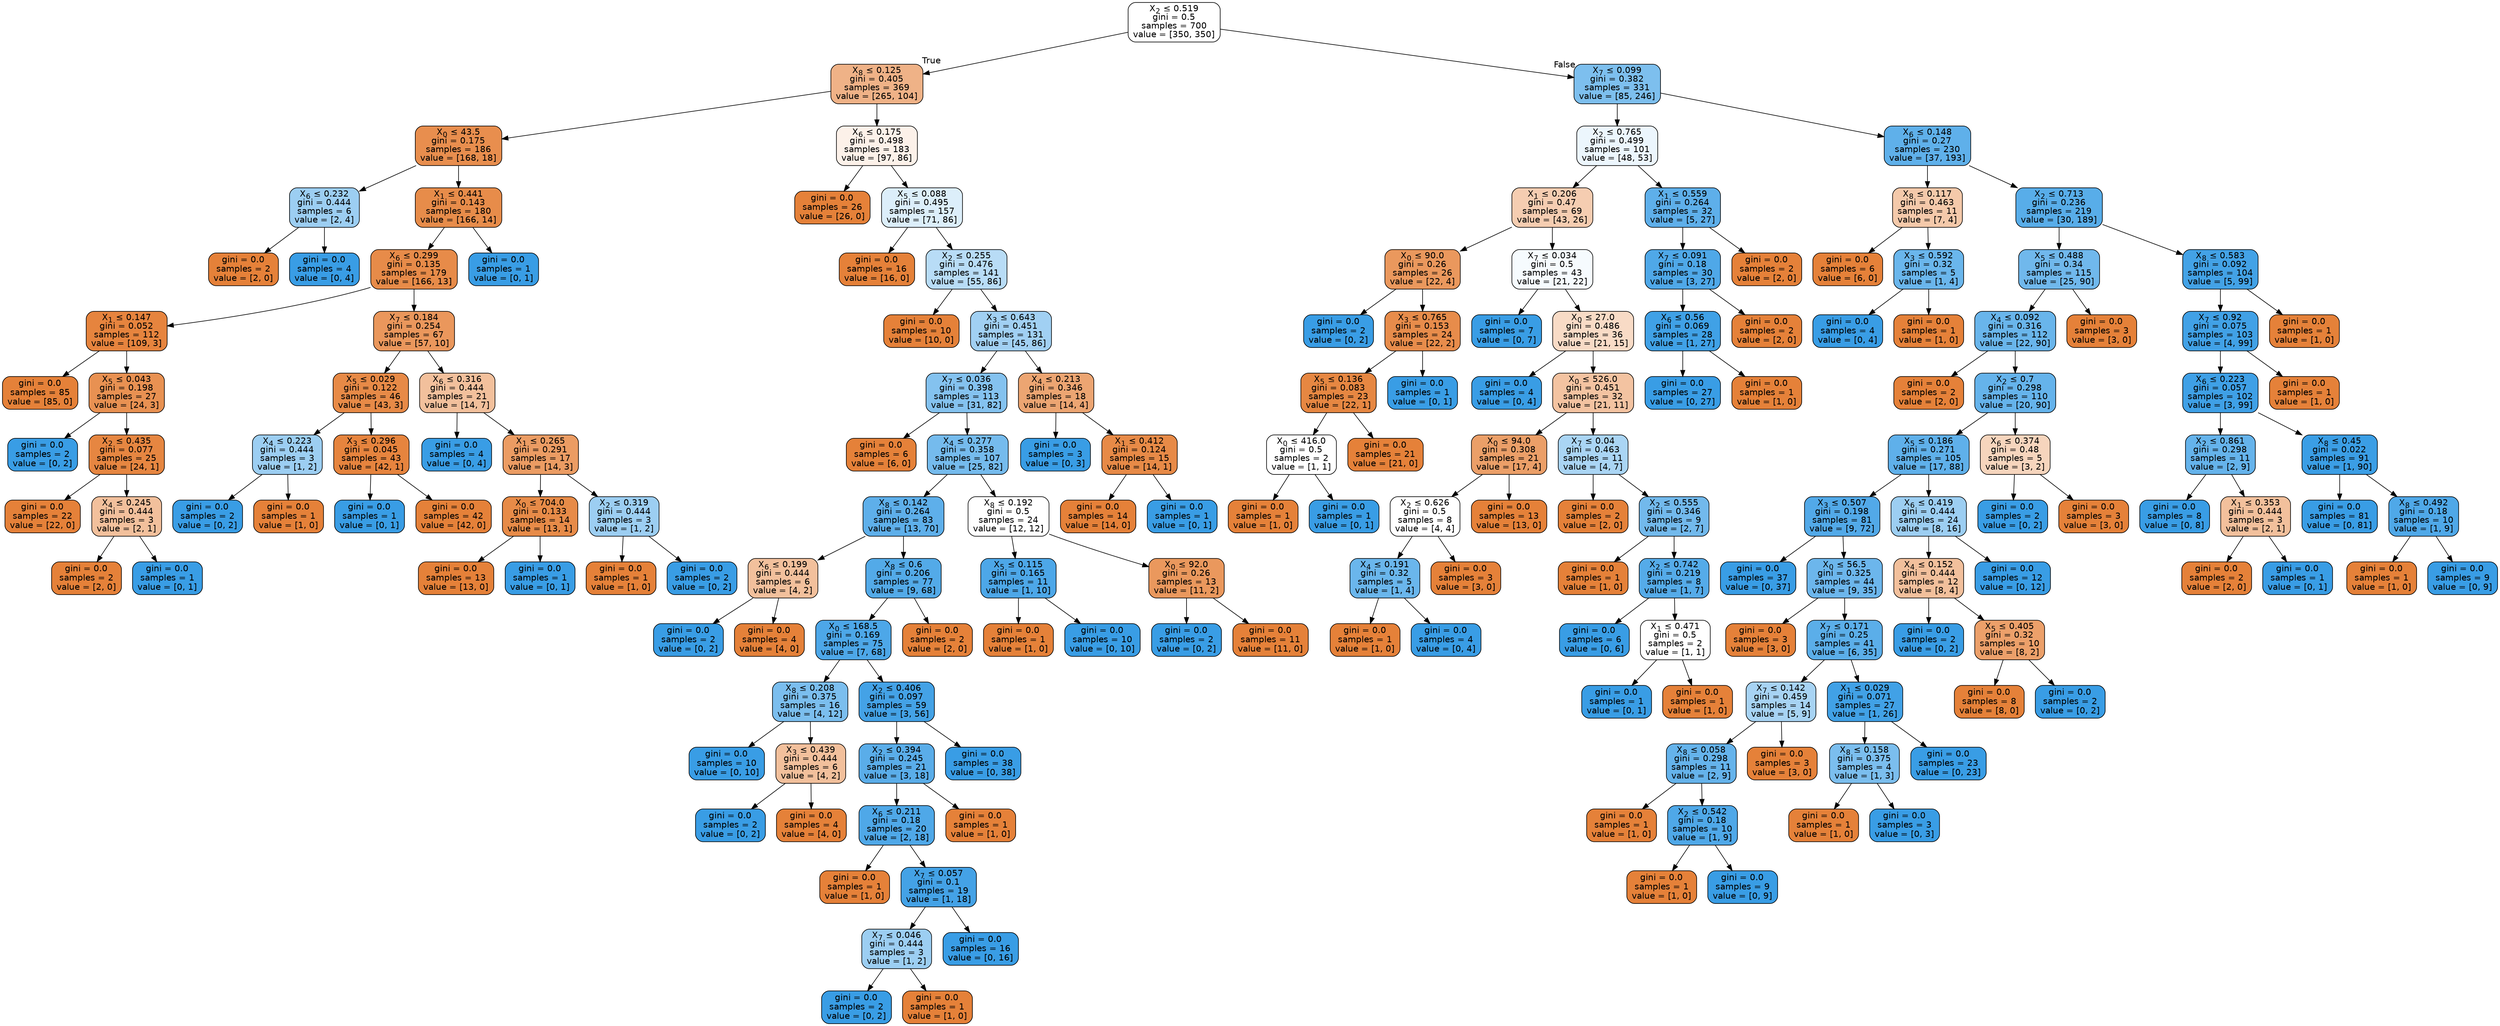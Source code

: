 digraph Tree {
node [shape=box, style="filled, rounded", color="black", fontname=helvetica] ;
edge [fontname=helvetica] ;
0 [label=<X<SUB>2</SUB> &le; 0.519<br/>gini = 0.5<br/>samples = 700<br/>value = [350, 350]>, fillcolor="#ffffff"] ;
1 [label=<X<SUB>8</SUB> &le; 0.125<br/>gini = 0.405<br/>samples = 369<br/>value = [265, 104]>, fillcolor="#efb287"] ;
0 -> 1 [labeldistance=2.5, labelangle=45, headlabel="True"] ;
2 [label=<X<SUB>0</SUB> &le; 43.5<br/>gini = 0.175<br/>samples = 186<br/>value = [168, 18]>, fillcolor="#e88e4e"] ;
1 -> 2 ;
3 [label=<X<SUB>6</SUB> &le; 0.232<br/>gini = 0.444<br/>samples = 6<br/>value = [2, 4]>, fillcolor="#9ccef2"] ;
2 -> 3 ;
4 [label=<gini = 0.0<br/>samples = 2<br/>value = [2, 0]>, fillcolor="#e58139"] ;
3 -> 4 ;
5 [label=<gini = 0.0<br/>samples = 4<br/>value = [0, 4]>, fillcolor="#399de5"] ;
3 -> 5 ;
6 [label=<X<SUB>1</SUB> &le; 0.441<br/>gini = 0.143<br/>samples = 180<br/>value = [166, 14]>, fillcolor="#e78c4a"] ;
2 -> 6 ;
7 [label=<X<SUB>6</SUB> &le; 0.299<br/>gini = 0.135<br/>samples = 179<br/>value = [166, 13]>, fillcolor="#e78b49"] ;
6 -> 7 ;
8 [label=<X<SUB>1</SUB> &le; 0.147<br/>gini = 0.052<br/>samples = 112<br/>value = [109, 3]>, fillcolor="#e6843e"] ;
7 -> 8 ;
9 [label=<gini = 0.0<br/>samples = 85<br/>value = [85, 0]>, fillcolor="#e58139"] ;
8 -> 9 ;
10 [label=<X<SUB>5</SUB> &le; 0.043<br/>gini = 0.198<br/>samples = 27<br/>value = [24, 3]>, fillcolor="#e89152"] ;
8 -> 10 ;
11 [label=<gini = 0.0<br/>samples = 2<br/>value = [0, 2]>, fillcolor="#399de5"] ;
10 -> 11 ;
12 [label=<X<SUB>2</SUB> &le; 0.435<br/>gini = 0.077<br/>samples = 25<br/>value = [24, 1]>, fillcolor="#e68641"] ;
10 -> 12 ;
13 [label=<gini = 0.0<br/>samples = 22<br/>value = [22, 0]>, fillcolor="#e58139"] ;
12 -> 13 ;
14 [label=<X<SUB>4</SUB> &le; 0.245<br/>gini = 0.444<br/>samples = 3<br/>value = [2, 1]>, fillcolor="#f2c09c"] ;
12 -> 14 ;
15 [label=<gini = 0.0<br/>samples = 2<br/>value = [2, 0]>, fillcolor="#e58139"] ;
14 -> 15 ;
16 [label=<gini = 0.0<br/>samples = 1<br/>value = [0, 1]>, fillcolor="#399de5"] ;
14 -> 16 ;
17 [label=<X<SUB>7</SUB> &le; 0.184<br/>gini = 0.254<br/>samples = 67<br/>value = [57, 10]>, fillcolor="#ea975c"] ;
7 -> 17 ;
18 [label=<X<SUB>5</SUB> &le; 0.029<br/>gini = 0.122<br/>samples = 46<br/>value = [43, 3]>, fillcolor="#e78a47"] ;
17 -> 18 ;
19 [label=<X<SUB>4</SUB> &le; 0.223<br/>gini = 0.444<br/>samples = 3<br/>value = [1, 2]>, fillcolor="#9ccef2"] ;
18 -> 19 ;
20 [label=<gini = 0.0<br/>samples = 2<br/>value = [0, 2]>, fillcolor="#399de5"] ;
19 -> 20 ;
21 [label=<gini = 0.0<br/>samples = 1<br/>value = [1, 0]>, fillcolor="#e58139"] ;
19 -> 21 ;
22 [label=<X<SUB>3</SUB> &le; 0.296<br/>gini = 0.045<br/>samples = 43<br/>value = [42, 1]>, fillcolor="#e6843e"] ;
18 -> 22 ;
23 [label=<gini = 0.0<br/>samples = 1<br/>value = [0, 1]>, fillcolor="#399de5"] ;
22 -> 23 ;
24 [label=<gini = 0.0<br/>samples = 42<br/>value = [42, 0]>, fillcolor="#e58139"] ;
22 -> 24 ;
25 [label=<X<SUB>6</SUB> &le; 0.316<br/>gini = 0.444<br/>samples = 21<br/>value = [14, 7]>, fillcolor="#f2c09c"] ;
17 -> 25 ;
26 [label=<gini = 0.0<br/>samples = 4<br/>value = [0, 4]>, fillcolor="#399de5"] ;
25 -> 26 ;
27 [label=<X<SUB>1</SUB> &le; 0.265<br/>gini = 0.291<br/>samples = 17<br/>value = [14, 3]>, fillcolor="#eb9c63"] ;
25 -> 27 ;
28 [label=<X<SUB>0</SUB> &le; 704.0<br/>gini = 0.133<br/>samples = 14<br/>value = [13, 1]>, fillcolor="#e78b48"] ;
27 -> 28 ;
29 [label=<gini = 0.0<br/>samples = 13<br/>value = [13, 0]>, fillcolor="#e58139"] ;
28 -> 29 ;
30 [label=<gini = 0.0<br/>samples = 1<br/>value = [0, 1]>, fillcolor="#399de5"] ;
28 -> 30 ;
31 [label=<X<SUB>2</SUB> &le; 0.319<br/>gini = 0.444<br/>samples = 3<br/>value = [1, 2]>, fillcolor="#9ccef2"] ;
27 -> 31 ;
32 [label=<gini = 0.0<br/>samples = 1<br/>value = [1, 0]>, fillcolor="#e58139"] ;
31 -> 32 ;
33 [label=<gini = 0.0<br/>samples = 2<br/>value = [0, 2]>, fillcolor="#399de5"] ;
31 -> 33 ;
34 [label=<gini = 0.0<br/>samples = 1<br/>value = [0, 1]>, fillcolor="#399de5"] ;
6 -> 34 ;
35 [label=<X<SUB>6</SUB> &le; 0.175<br/>gini = 0.498<br/>samples = 183<br/>value = [97, 86]>, fillcolor="#fcf1e9"] ;
1 -> 35 ;
36 [label=<gini = 0.0<br/>samples = 26<br/>value = [26, 0]>, fillcolor="#e58139"] ;
35 -> 36 ;
37 [label=<X<SUB>5</SUB> &le; 0.088<br/>gini = 0.495<br/>samples = 157<br/>value = [71, 86]>, fillcolor="#dceefa"] ;
35 -> 37 ;
38 [label=<gini = 0.0<br/>samples = 16<br/>value = [16, 0]>, fillcolor="#e58139"] ;
37 -> 38 ;
39 [label=<X<SUB>2</SUB> &le; 0.255<br/>gini = 0.476<br/>samples = 141<br/>value = [55, 86]>, fillcolor="#b8dcf6"] ;
37 -> 39 ;
40 [label=<gini = 0.0<br/>samples = 10<br/>value = [10, 0]>, fillcolor="#e58139"] ;
39 -> 40 ;
41 [label=<X<SUB>3</SUB> &le; 0.643<br/>gini = 0.451<br/>samples = 131<br/>value = [45, 86]>, fillcolor="#a1d0f3"] ;
39 -> 41 ;
42 [label=<X<SUB>7</SUB> &le; 0.036<br/>gini = 0.398<br/>samples = 113<br/>value = [31, 82]>, fillcolor="#84c2ef"] ;
41 -> 42 ;
43 [label=<gini = 0.0<br/>samples = 6<br/>value = [6, 0]>, fillcolor="#e58139"] ;
42 -> 43 ;
44 [label=<X<SUB>4</SUB> &le; 0.277<br/>gini = 0.358<br/>samples = 107<br/>value = [25, 82]>, fillcolor="#75bbed"] ;
42 -> 44 ;
45 [label=<X<SUB>8</SUB> &le; 0.142<br/>gini = 0.264<br/>samples = 83<br/>value = [13, 70]>, fillcolor="#5eafea"] ;
44 -> 45 ;
46 [label=<X<SUB>6</SUB> &le; 0.199<br/>gini = 0.444<br/>samples = 6<br/>value = [4, 2]>, fillcolor="#f2c09c"] ;
45 -> 46 ;
47 [label=<gini = 0.0<br/>samples = 2<br/>value = [0, 2]>, fillcolor="#399de5"] ;
46 -> 47 ;
48 [label=<gini = 0.0<br/>samples = 4<br/>value = [4, 0]>, fillcolor="#e58139"] ;
46 -> 48 ;
49 [label=<X<SUB>8</SUB> &le; 0.6<br/>gini = 0.206<br/>samples = 77<br/>value = [9, 68]>, fillcolor="#53aae8"] ;
45 -> 49 ;
50 [label=<X<SUB>0</SUB> &le; 168.5<br/>gini = 0.169<br/>samples = 75<br/>value = [7, 68]>, fillcolor="#4da7e8"] ;
49 -> 50 ;
51 [label=<X<SUB>8</SUB> &le; 0.208<br/>gini = 0.375<br/>samples = 16<br/>value = [4, 12]>, fillcolor="#7bbeee"] ;
50 -> 51 ;
52 [label=<gini = 0.0<br/>samples = 10<br/>value = [0, 10]>, fillcolor="#399de5"] ;
51 -> 52 ;
53 [label=<X<SUB>3</SUB> &le; 0.439<br/>gini = 0.444<br/>samples = 6<br/>value = [4, 2]>, fillcolor="#f2c09c"] ;
51 -> 53 ;
54 [label=<gini = 0.0<br/>samples = 2<br/>value = [0, 2]>, fillcolor="#399de5"] ;
53 -> 54 ;
55 [label=<gini = 0.0<br/>samples = 4<br/>value = [4, 0]>, fillcolor="#e58139"] ;
53 -> 55 ;
56 [label=<X<SUB>2</SUB> &le; 0.406<br/>gini = 0.097<br/>samples = 59<br/>value = [3, 56]>, fillcolor="#44a2e6"] ;
50 -> 56 ;
57 [label=<X<SUB>2</SUB> &le; 0.394<br/>gini = 0.245<br/>samples = 21<br/>value = [3, 18]>, fillcolor="#5aade9"] ;
56 -> 57 ;
58 [label=<X<SUB>6</SUB> &le; 0.211<br/>gini = 0.18<br/>samples = 20<br/>value = [2, 18]>, fillcolor="#4fa8e8"] ;
57 -> 58 ;
59 [label=<gini = 0.0<br/>samples = 1<br/>value = [1, 0]>, fillcolor="#e58139"] ;
58 -> 59 ;
60 [label=<X<SUB>7</SUB> &le; 0.057<br/>gini = 0.1<br/>samples = 19<br/>value = [1, 18]>, fillcolor="#44a2e6"] ;
58 -> 60 ;
61 [label=<X<SUB>7</SUB> &le; 0.046<br/>gini = 0.444<br/>samples = 3<br/>value = [1, 2]>, fillcolor="#9ccef2"] ;
60 -> 61 ;
62 [label=<gini = 0.0<br/>samples = 2<br/>value = [0, 2]>, fillcolor="#399de5"] ;
61 -> 62 ;
63 [label=<gini = 0.0<br/>samples = 1<br/>value = [1, 0]>, fillcolor="#e58139"] ;
61 -> 63 ;
64 [label=<gini = 0.0<br/>samples = 16<br/>value = [0, 16]>, fillcolor="#399de5"] ;
60 -> 64 ;
65 [label=<gini = 0.0<br/>samples = 1<br/>value = [1, 0]>, fillcolor="#e58139"] ;
57 -> 65 ;
66 [label=<gini = 0.0<br/>samples = 38<br/>value = [0, 38]>, fillcolor="#399de5"] ;
56 -> 66 ;
67 [label=<gini = 0.0<br/>samples = 2<br/>value = [2, 0]>, fillcolor="#e58139"] ;
49 -> 67 ;
68 [label=<X<SUB>8</SUB> &le; 0.192<br/>gini = 0.5<br/>samples = 24<br/>value = [12, 12]>, fillcolor="#ffffff"] ;
44 -> 68 ;
69 [label=<X<SUB>5</SUB> &le; 0.115<br/>gini = 0.165<br/>samples = 11<br/>value = [1, 10]>, fillcolor="#4da7e8"] ;
68 -> 69 ;
70 [label=<gini = 0.0<br/>samples = 1<br/>value = [1, 0]>, fillcolor="#e58139"] ;
69 -> 70 ;
71 [label=<gini = 0.0<br/>samples = 10<br/>value = [0, 10]>, fillcolor="#399de5"] ;
69 -> 71 ;
72 [label=<X<SUB>0</SUB> &le; 92.0<br/>gini = 0.26<br/>samples = 13<br/>value = [11, 2]>, fillcolor="#ea985d"] ;
68 -> 72 ;
73 [label=<gini = 0.0<br/>samples = 2<br/>value = [0, 2]>, fillcolor="#399de5"] ;
72 -> 73 ;
74 [label=<gini = 0.0<br/>samples = 11<br/>value = [11, 0]>, fillcolor="#e58139"] ;
72 -> 74 ;
75 [label=<X<SUB>4</SUB> &le; 0.213<br/>gini = 0.346<br/>samples = 18<br/>value = [14, 4]>, fillcolor="#eca572"] ;
41 -> 75 ;
76 [label=<gini = 0.0<br/>samples = 3<br/>value = [0, 3]>, fillcolor="#399de5"] ;
75 -> 76 ;
77 [label=<X<SUB>1</SUB> &le; 0.412<br/>gini = 0.124<br/>samples = 15<br/>value = [14, 1]>, fillcolor="#e78a47"] ;
75 -> 77 ;
78 [label=<gini = 0.0<br/>samples = 14<br/>value = [14, 0]>, fillcolor="#e58139"] ;
77 -> 78 ;
79 [label=<gini = 0.0<br/>samples = 1<br/>value = [0, 1]>, fillcolor="#399de5"] ;
77 -> 79 ;
80 [label=<X<SUB>7</SUB> &le; 0.099<br/>gini = 0.382<br/>samples = 331<br/>value = [85, 246]>, fillcolor="#7dbfee"] ;
0 -> 80 [labeldistance=2.5, labelangle=-45, headlabel="False"] ;
81 [label=<X<SUB>2</SUB> &le; 0.765<br/>gini = 0.499<br/>samples = 101<br/>value = [48, 53]>, fillcolor="#ecf6fd"] ;
80 -> 81 ;
82 [label=<X<SUB>1</SUB> &le; 0.206<br/>gini = 0.47<br/>samples = 69<br/>value = [43, 26]>, fillcolor="#f5cdb1"] ;
81 -> 82 ;
83 [label=<X<SUB>0</SUB> &le; 90.0<br/>gini = 0.26<br/>samples = 26<br/>value = [22, 4]>, fillcolor="#ea985d"] ;
82 -> 83 ;
84 [label=<gini = 0.0<br/>samples = 2<br/>value = [0, 2]>, fillcolor="#399de5"] ;
83 -> 84 ;
85 [label=<X<SUB>3</SUB> &le; 0.765<br/>gini = 0.153<br/>samples = 24<br/>value = [22, 2]>, fillcolor="#e78c4b"] ;
83 -> 85 ;
86 [label=<X<SUB>5</SUB> &le; 0.136<br/>gini = 0.083<br/>samples = 23<br/>value = [22, 1]>, fillcolor="#e68742"] ;
85 -> 86 ;
87 [label=<X<SUB>0</SUB> &le; 416.0<br/>gini = 0.5<br/>samples = 2<br/>value = [1, 1]>, fillcolor="#ffffff"] ;
86 -> 87 ;
88 [label=<gini = 0.0<br/>samples = 1<br/>value = [1, 0]>, fillcolor="#e58139"] ;
87 -> 88 ;
89 [label=<gini = 0.0<br/>samples = 1<br/>value = [0, 1]>, fillcolor="#399de5"] ;
87 -> 89 ;
90 [label=<gini = 0.0<br/>samples = 21<br/>value = [21, 0]>, fillcolor="#e58139"] ;
86 -> 90 ;
91 [label=<gini = 0.0<br/>samples = 1<br/>value = [0, 1]>, fillcolor="#399de5"] ;
85 -> 91 ;
92 [label=<X<SUB>7</SUB> &le; 0.034<br/>gini = 0.5<br/>samples = 43<br/>value = [21, 22]>, fillcolor="#f6fbfe"] ;
82 -> 92 ;
93 [label=<gini = 0.0<br/>samples = 7<br/>value = [0, 7]>, fillcolor="#399de5"] ;
92 -> 93 ;
94 [label=<X<SUB>0</SUB> &le; 27.0<br/>gini = 0.486<br/>samples = 36<br/>value = [21, 15]>, fillcolor="#f8dbc6"] ;
92 -> 94 ;
95 [label=<gini = 0.0<br/>samples = 4<br/>value = [0, 4]>, fillcolor="#399de5"] ;
94 -> 95 ;
96 [label=<X<SUB>0</SUB> &le; 526.0<br/>gini = 0.451<br/>samples = 32<br/>value = [21, 11]>, fillcolor="#f3c3a1"] ;
94 -> 96 ;
97 [label=<X<SUB>0</SUB> &le; 94.0<br/>gini = 0.308<br/>samples = 21<br/>value = [17, 4]>, fillcolor="#eb9f68"] ;
96 -> 97 ;
98 [label=<X<SUB>2</SUB> &le; 0.626<br/>gini = 0.5<br/>samples = 8<br/>value = [4, 4]>, fillcolor="#ffffff"] ;
97 -> 98 ;
99 [label=<X<SUB>4</SUB> &le; 0.191<br/>gini = 0.32<br/>samples = 5<br/>value = [1, 4]>, fillcolor="#6ab6ec"] ;
98 -> 99 ;
100 [label=<gini = 0.0<br/>samples = 1<br/>value = [1, 0]>, fillcolor="#e58139"] ;
99 -> 100 ;
101 [label=<gini = 0.0<br/>samples = 4<br/>value = [0, 4]>, fillcolor="#399de5"] ;
99 -> 101 ;
102 [label=<gini = 0.0<br/>samples = 3<br/>value = [3, 0]>, fillcolor="#e58139"] ;
98 -> 102 ;
103 [label=<gini = 0.0<br/>samples = 13<br/>value = [13, 0]>, fillcolor="#e58139"] ;
97 -> 103 ;
104 [label=<X<SUB>7</SUB> &le; 0.04<br/>gini = 0.463<br/>samples = 11<br/>value = [4, 7]>, fillcolor="#aad5f4"] ;
96 -> 104 ;
105 [label=<gini = 0.0<br/>samples = 2<br/>value = [2, 0]>, fillcolor="#e58139"] ;
104 -> 105 ;
106 [label=<X<SUB>2</SUB> &le; 0.555<br/>gini = 0.346<br/>samples = 9<br/>value = [2, 7]>, fillcolor="#72b9ec"] ;
104 -> 106 ;
107 [label=<gini = 0.0<br/>samples = 1<br/>value = [1, 0]>, fillcolor="#e58139"] ;
106 -> 107 ;
108 [label=<X<SUB>2</SUB> &le; 0.742<br/>gini = 0.219<br/>samples = 8<br/>value = [1, 7]>, fillcolor="#55abe9"] ;
106 -> 108 ;
109 [label=<gini = 0.0<br/>samples = 6<br/>value = [0, 6]>, fillcolor="#399de5"] ;
108 -> 109 ;
110 [label=<X<SUB>1</SUB> &le; 0.471<br/>gini = 0.5<br/>samples = 2<br/>value = [1, 1]>, fillcolor="#ffffff"] ;
108 -> 110 ;
111 [label=<gini = 0.0<br/>samples = 1<br/>value = [0, 1]>, fillcolor="#399de5"] ;
110 -> 111 ;
112 [label=<gini = 0.0<br/>samples = 1<br/>value = [1, 0]>, fillcolor="#e58139"] ;
110 -> 112 ;
113 [label=<X<SUB>1</SUB> &le; 0.559<br/>gini = 0.264<br/>samples = 32<br/>value = [5, 27]>, fillcolor="#5eafea"] ;
81 -> 113 ;
114 [label=<X<SUB>7</SUB> &le; 0.091<br/>gini = 0.18<br/>samples = 30<br/>value = [3, 27]>, fillcolor="#4fa8e8"] ;
113 -> 114 ;
115 [label=<X<SUB>6</SUB> &le; 0.56<br/>gini = 0.069<br/>samples = 28<br/>value = [1, 27]>, fillcolor="#40a1e6"] ;
114 -> 115 ;
116 [label=<gini = 0.0<br/>samples = 27<br/>value = [0, 27]>, fillcolor="#399de5"] ;
115 -> 116 ;
117 [label=<gini = 0.0<br/>samples = 1<br/>value = [1, 0]>, fillcolor="#e58139"] ;
115 -> 117 ;
118 [label=<gini = 0.0<br/>samples = 2<br/>value = [2, 0]>, fillcolor="#e58139"] ;
114 -> 118 ;
119 [label=<gini = 0.0<br/>samples = 2<br/>value = [2, 0]>, fillcolor="#e58139"] ;
113 -> 119 ;
120 [label=<X<SUB>6</SUB> &le; 0.148<br/>gini = 0.27<br/>samples = 230<br/>value = [37, 193]>, fillcolor="#5fb0ea"] ;
80 -> 120 ;
121 [label=<X<SUB>8</SUB> &le; 0.117<br/>gini = 0.463<br/>samples = 11<br/>value = [7, 4]>, fillcolor="#f4c9aa"] ;
120 -> 121 ;
122 [label=<gini = 0.0<br/>samples = 6<br/>value = [6, 0]>, fillcolor="#e58139"] ;
121 -> 122 ;
123 [label=<X<SUB>3</SUB> &le; 0.592<br/>gini = 0.32<br/>samples = 5<br/>value = [1, 4]>, fillcolor="#6ab6ec"] ;
121 -> 123 ;
124 [label=<gini = 0.0<br/>samples = 4<br/>value = [0, 4]>, fillcolor="#399de5"] ;
123 -> 124 ;
125 [label=<gini = 0.0<br/>samples = 1<br/>value = [1, 0]>, fillcolor="#e58139"] ;
123 -> 125 ;
126 [label=<X<SUB>2</SUB> &le; 0.713<br/>gini = 0.236<br/>samples = 219<br/>value = [30, 189]>, fillcolor="#58ade9"] ;
120 -> 126 ;
127 [label=<X<SUB>5</SUB> &le; 0.488<br/>gini = 0.34<br/>samples = 115<br/>value = [25, 90]>, fillcolor="#70b8ec"] ;
126 -> 127 ;
128 [label=<X<SUB>4</SUB> &le; 0.092<br/>gini = 0.316<br/>samples = 112<br/>value = [22, 90]>, fillcolor="#69b5eb"] ;
127 -> 128 ;
129 [label=<gini = 0.0<br/>samples = 2<br/>value = [2, 0]>, fillcolor="#e58139"] ;
128 -> 129 ;
130 [label=<X<SUB>2</SUB> &le; 0.7<br/>gini = 0.298<br/>samples = 110<br/>value = [20, 90]>, fillcolor="#65b3eb"] ;
128 -> 130 ;
131 [label=<X<SUB>5</SUB> &le; 0.186<br/>gini = 0.271<br/>samples = 105<br/>value = [17, 88]>, fillcolor="#5fb0ea"] ;
130 -> 131 ;
132 [label=<X<SUB>3</SUB> &le; 0.507<br/>gini = 0.198<br/>samples = 81<br/>value = [9, 72]>, fillcolor="#52a9e8"] ;
131 -> 132 ;
133 [label=<gini = 0.0<br/>samples = 37<br/>value = [0, 37]>, fillcolor="#399de5"] ;
132 -> 133 ;
134 [label=<X<SUB>0</SUB> &le; 56.5<br/>gini = 0.325<br/>samples = 44<br/>value = [9, 35]>, fillcolor="#6cb6ec"] ;
132 -> 134 ;
135 [label=<gini = 0.0<br/>samples = 3<br/>value = [3, 0]>, fillcolor="#e58139"] ;
134 -> 135 ;
136 [label=<X<SUB>7</SUB> &le; 0.171<br/>gini = 0.25<br/>samples = 41<br/>value = [6, 35]>, fillcolor="#5baee9"] ;
134 -> 136 ;
137 [label=<X<SUB>7</SUB> &le; 0.142<br/>gini = 0.459<br/>samples = 14<br/>value = [5, 9]>, fillcolor="#a7d3f3"] ;
136 -> 137 ;
138 [label=<X<SUB>8</SUB> &le; 0.058<br/>gini = 0.298<br/>samples = 11<br/>value = [2, 9]>, fillcolor="#65b3eb"] ;
137 -> 138 ;
139 [label=<gini = 0.0<br/>samples = 1<br/>value = [1, 0]>, fillcolor="#e58139"] ;
138 -> 139 ;
140 [label=<X<SUB>2</SUB> &le; 0.542<br/>gini = 0.18<br/>samples = 10<br/>value = [1, 9]>, fillcolor="#4fa8e8"] ;
138 -> 140 ;
141 [label=<gini = 0.0<br/>samples = 1<br/>value = [1, 0]>, fillcolor="#e58139"] ;
140 -> 141 ;
142 [label=<gini = 0.0<br/>samples = 9<br/>value = [0, 9]>, fillcolor="#399de5"] ;
140 -> 142 ;
143 [label=<gini = 0.0<br/>samples = 3<br/>value = [3, 0]>, fillcolor="#e58139"] ;
137 -> 143 ;
144 [label=<X<SUB>1</SUB> &le; 0.029<br/>gini = 0.071<br/>samples = 27<br/>value = [1, 26]>, fillcolor="#41a1e6"] ;
136 -> 144 ;
145 [label=<X<SUB>8</SUB> &le; 0.158<br/>gini = 0.375<br/>samples = 4<br/>value = [1, 3]>, fillcolor="#7bbeee"] ;
144 -> 145 ;
146 [label=<gini = 0.0<br/>samples = 1<br/>value = [1, 0]>, fillcolor="#e58139"] ;
145 -> 146 ;
147 [label=<gini = 0.0<br/>samples = 3<br/>value = [0, 3]>, fillcolor="#399de5"] ;
145 -> 147 ;
148 [label=<gini = 0.0<br/>samples = 23<br/>value = [0, 23]>, fillcolor="#399de5"] ;
144 -> 148 ;
149 [label=<X<SUB>6</SUB> &le; 0.419<br/>gini = 0.444<br/>samples = 24<br/>value = [8, 16]>, fillcolor="#9ccef2"] ;
131 -> 149 ;
150 [label=<X<SUB>4</SUB> &le; 0.152<br/>gini = 0.444<br/>samples = 12<br/>value = [8, 4]>, fillcolor="#f2c09c"] ;
149 -> 150 ;
151 [label=<gini = 0.0<br/>samples = 2<br/>value = [0, 2]>, fillcolor="#399de5"] ;
150 -> 151 ;
152 [label=<X<SUB>5</SUB> &le; 0.405<br/>gini = 0.32<br/>samples = 10<br/>value = [8, 2]>, fillcolor="#eca06a"] ;
150 -> 152 ;
153 [label=<gini = 0.0<br/>samples = 8<br/>value = [8, 0]>, fillcolor="#e58139"] ;
152 -> 153 ;
154 [label=<gini = 0.0<br/>samples = 2<br/>value = [0, 2]>, fillcolor="#399de5"] ;
152 -> 154 ;
155 [label=<gini = 0.0<br/>samples = 12<br/>value = [0, 12]>, fillcolor="#399de5"] ;
149 -> 155 ;
156 [label=<X<SUB>6</SUB> &le; 0.374<br/>gini = 0.48<br/>samples = 5<br/>value = [3, 2]>, fillcolor="#f6d5bd"] ;
130 -> 156 ;
157 [label=<gini = 0.0<br/>samples = 2<br/>value = [0, 2]>, fillcolor="#399de5"] ;
156 -> 157 ;
158 [label=<gini = 0.0<br/>samples = 3<br/>value = [3, 0]>, fillcolor="#e58139"] ;
156 -> 158 ;
159 [label=<gini = 0.0<br/>samples = 3<br/>value = [3, 0]>, fillcolor="#e58139"] ;
127 -> 159 ;
160 [label=<X<SUB>8</SUB> &le; 0.583<br/>gini = 0.092<br/>samples = 104<br/>value = [5, 99]>, fillcolor="#43a2e6"] ;
126 -> 160 ;
161 [label=<X<SUB>7</SUB> &le; 0.92<br/>gini = 0.075<br/>samples = 103<br/>value = [4, 99]>, fillcolor="#41a1e6"] ;
160 -> 161 ;
162 [label=<X<SUB>6</SUB> &le; 0.223<br/>gini = 0.057<br/>samples = 102<br/>value = [3, 99]>, fillcolor="#3fa0e6"] ;
161 -> 162 ;
163 [label=<X<SUB>2</SUB> &le; 0.861<br/>gini = 0.298<br/>samples = 11<br/>value = [2, 9]>, fillcolor="#65b3eb"] ;
162 -> 163 ;
164 [label=<gini = 0.0<br/>samples = 8<br/>value = [0, 8]>, fillcolor="#399de5"] ;
163 -> 164 ;
165 [label=<X<SUB>1</SUB> &le; 0.353<br/>gini = 0.444<br/>samples = 3<br/>value = [2, 1]>, fillcolor="#f2c09c"] ;
163 -> 165 ;
166 [label=<gini = 0.0<br/>samples = 2<br/>value = [2, 0]>, fillcolor="#e58139"] ;
165 -> 166 ;
167 [label=<gini = 0.0<br/>samples = 1<br/>value = [0, 1]>, fillcolor="#399de5"] ;
165 -> 167 ;
168 [label=<X<SUB>8</SUB> &le; 0.45<br/>gini = 0.022<br/>samples = 91<br/>value = [1, 90]>, fillcolor="#3b9ee5"] ;
162 -> 168 ;
169 [label=<gini = 0.0<br/>samples = 81<br/>value = [0, 81]>, fillcolor="#399de5"] ;
168 -> 169 ;
170 [label=<X<SUB>8</SUB> &le; 0.492<br/>gini = 0.18<br/>samples = 10<br/>value = [1, 9]>, fillcolor="#4fa8e8"] ;
168 -> 170 ;
171 [label=<gini = 0.0<br/>samples = 1<br/>value = [1, 0]>, fillcolor="#e58139"] ;
170 -> 171 ;
172 [label=<gini = 0.0<br/>samples = 9<br/>value = [0, 9]>, fillcolor="#399de5"] ;
170 -> 172 ;
173 [label=<gini = 0.0<br/>samples = 1<br/>value = [1, 0]>, fillcolor="#e58139"] ;
161 -> 173 ;
174 [label=<gini = 0.0<br/>samples = 1<br/>value = [1, 0]>, fillcolor="#e58139"] ;
160 -> 174 ;
}